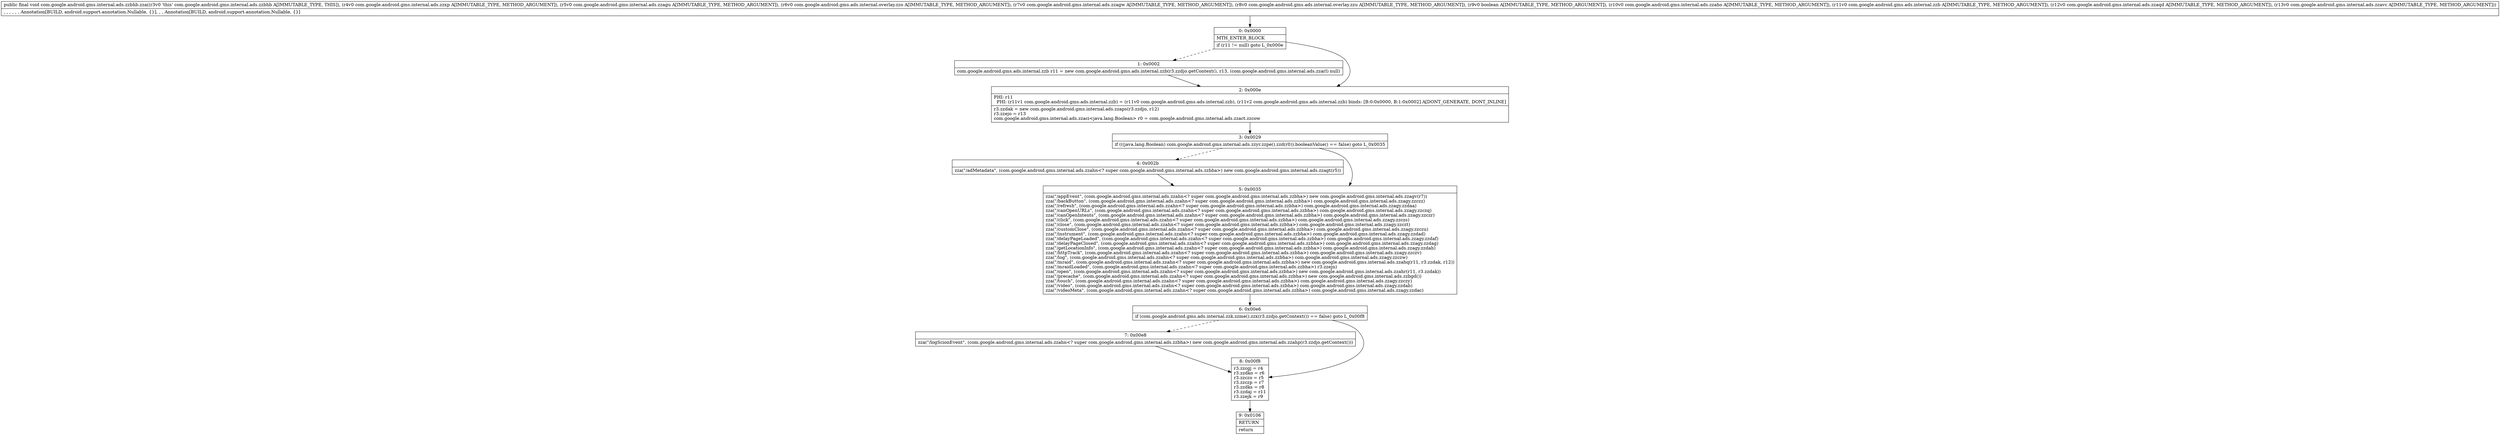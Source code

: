 digraph "CFG forcom.google.android.gms.internal.ads.zzbhb.zza(Lcom\/google\/android\/gms\/internal\/ads\/zzxp;Lcom\/google\/android\/gms\/internal\/ads\/zzagu;Lcom\/google\/android\/gms\/ads\/internal\/overlay\/zzo;Lcom\/google\/android\/gms\/internal\/ads\/zzagw;Lcom\/google\/android\/gms\/ads\/internal\/overlay\/zzu;ZLcom\/google\/android\/gms\/internal\/ads\/zzaho;Lcom\/google\/android\/gms\/ads\/internal\/zzb;Lcom\/google\/android\/gms\/internal\/ads\/zzaqd;Lcom\/google\/android\/gms\/internal\/ads\/zzavc;)V" {
Node_0 [shape=record,label="{0\:\ 0x0000|MTH_ENTER_BLOCK\l|if (r11 != null) goto L_0x000e\l}"];
Node_1 [shape=record,label="{1\:\ 0x0002|com.google.android.gms.ads.internal.zzb r11 = new com.google.android.gms.ads.internal.zzb(r3.zzdjo.getContext(), r13, (com.google.android.gms.internal.ads.zzarl) null)\l}"];
Node_2 [shape=record,label="{2\:\ 0x000e|PHI: r11 \l  PHI: (r11v1 com.google.android.gms.ads.internal.zzb) = (r11v0 com.google.android.gms.ads.internal.zzb), (r11v2 com.google.android.gms.ads.internal.zzb) binds: [B:0:0x0000, B:1:0x0002] A[DONT_GENERATE, DONT_INLINE]\l|r3.zzdak = new com.google.android.gms.internal.ads.zzaps(r3.zzdjo, r12)\lr3.zzejo = r13\lcom.google.android.gms.internal.ads.zzaci\<java.lang.Boolean\> r0 = com.google.android.gms.internal.ads.zzact.zzcow\l}"];
Node_3 [shape=record,label="{3\:\ 0x0029|if (((java.lang.Boolean) com.google.android.gms.internal.ads.zzyr.zzpe().zzd(r0)).booleanValue() == false) goto L_0x0035\l}"];
Node_4 [shape=record,label="{4\:\ 0x002b|zza(\"\/adMetadata\", (com.google.android.gms.internal.ads.zzahn\<? super com.google.android.gms.internal.ads.zzbha\>) new com.google.android.gms.internal.ads.zzagt(r5))\l}"];
Node_5 [shape=record,label="{5\:\ 0x0035|zza(\"\/appEvent\", (com.google.android.gms.internal.ads.zzahn\<? super com.google.android.gms.internal.ads.zzbha\>) new com.google.android.gms.internal.ads.zzagv(r7))\lzza(\"\/backButton\", (com.google.android.gms.internal.ads.zzahn\<? super com.google.android.gms.internal.ads.zzbha\>) com.google.android.gms.internal.ads.zzagy.zzczz)\lzza(\"\/refresh\", (com.google.android.gms.internal.ads.zzahn\<? super com.google.android.gms.internal.ads.zzbha\>) com.google.android.gms.internal.ads.zzagy.zzdaa)\lzza(\"\/canOpenURLs\", (com.google.android.gms.internal.ads.zzahn\<? super com.google.android.gms.internal.ads.zzbha\>) com.google.android.gms.internal.ads.zzagy.zzczq)\lzza(\"\/canOpenIntents\", (com.google.android.gms.internal.ads.zzahn\<? super com.google.android.gms.internal.ads.zzbha\>) com.google.android.gms.internal.ads.zzagy.zzczr)\lzza(\"\/click\", (com.google.android.gms.internal.ads.zzahn\<? super com.google.android.gms.internal.ads.zzbha\>) com.google.android.gms.internal.ads.zzagy.zzczs)\lzza(\"\/close\", (com.google.android.gms.internal.ads.zzahn\<? super com.google.android.gms.internal.ads.zzbha\>) com.google.android.gms.internal.ads.zzagy.zzczt)\lzza(\"\/customClose\", (com.google.android.gms.internal.ads.zzahn\<? super com.google.android.gms.internal.ads.zzbha\>) com.google.android.gms.internal.ads.zzagy.zzczu)\lzza(\"\/instrument\", (com.google.android.gms.internal.ads.zzahn\<? super com.google.android.gms.internal.ads.zzbha\>) com.google.android.gms.internal.ads.zzagy.zzdad)\lzza(\"\/delayPageLoaded\", (com.google.android.gms.internal.ads.zzahn\<? super com.google.android.gms.internal.ads.zzbha\>) com.google.android.gms.internal.ads.zzagy.zzdaf)\lzza(\"\/delayPageClosed\", (com.google.android.gms.internal.ads.zzahn\<? super com.google.android.gms.internal.ads.zzbha\>) com.google.android.gms.internal.ads.zzagy.zzdag)\lzza(\"\/getLocationInfo\", (com.google.android.gms.internal.ads.zzahn\<? super com.google.android.gms.internal.ads.zzbha\>) com.google.android.gms.internal.ads.zzagy.zzdah)\lzza(\"\/httpTrack\", (com.google.android.gms.internal.ads.zzahn\<? super com.google.android.gms.internal.ads.zzbha\>) com.google.android.gms.internal.ads.zzagy.zzczv)\lzza(\"\/log\", (com.google.android.gms.internal.ads.zzahn\<? super com.google.android.gms.internal.ads.zzbha\>) com.google.android.gms.internal.ads.zzagy.zzczw)\lzza(\"\/mraid\", (com.google.android.gms.internal.ads.zzahn\<? super com.google.android.gms.internal.ads.zzbha\>) new com.google.android.gms.internal.ads.zzahq(r11, r3.zzdak, r12))\lzza(\"\/mraidLoaded\", (com.google.android.gms.internal.ads.zzahn\<? super com.google.android.gms.internal.ads.zzbha\>) r3.zzejn)\lzza(\"\/open\", (com.google.android.gms.internal.ads.zzahn\<? super com.google.android.gms.internal.ads.zzbha\>) new com.google.android.gms.internal.ads.zzahr(r11, r3.zzdak))\lzza(\"\/precache\", (com.google.android.gms.internal.ads.zzahn\<? super com.google.android.gms.internal.ads.zzbha\>) new com.google.android.gms.internal.ads.zzbgd())\lzza(\"\/touch\", (com.google.android.gms.internal.ads.zzahn\<? super com.google.android.gms.internal.ads.zzbha\>) com.google.android.gms.internal.ads.zzagy.zzczy)\lzza(\"\/video\", (com.google.android.gms.internal.ads.zzahn\<? super com.google.android.gms.internal.ads.zzbha\>) com.google.android.gms.internal.ads.zzagy.zzdab)\lzza(\"\/videoMeta\", (com.google.android.gms.internal.ads.zzahn\<? super com.google.android.gms.internal.ads.zzbha\>) com.google.android.gms.internal.ads.zzagy.zzdac)\l}"];
Node_6 [shape=record,label="{6\:\ 0x00e6|if (com.google.android.gms.ads.internal.zzk.zzme().zzx(r3.zzdjo.getContext()) == false) goto L_0x00f8\l}"];
Node_7 [shape=record,label="{7\:\ 0x00e8|zza(\"\/logScionEvent\", (com.google.android.gms.internal.ads.zzahn\<? super com.google.android.gms.internal.ads.zzbha\>) new com.google.android.gms.internal.ads.zzahp(r3.zzdjo.getContext()))\l}"];
Node_8 [shape=record,label="{8\:\ 0x00f8|r3.zzcgj = r4\lr3.zzdko = r6\lr3.zzczo = r5\lr3.zzczp = r7\lr3.zzdks = r8\lr3.zzdaj = r11\lr3.zzejk = r9\l}"];
Node_9 [shape=record,label="{9\:\ 0x0106|RETURN\l|return\l}"];
MethodNode[shape=record,label="{public final void com.google.android.gms.internal.ads.zzbhb.zza((r3v0 'this' com.google.android.gms.internal.ads.zzbhb A[IMMUTABLE_TYPE, THIS]), (r4v0 com.google.android.gms.internal.ads.zzxp A[IMMUTABLE_TYPE, METHOD_ARGUMENT]), (r5v0 com.google.android.gms.internal.ads.zzagu A[IMMUTABLE_TYPE, METHOD_ARGUMENT]), (r6v0 com.google.android.gms.ads.internal.overlay.zzo A[IMMUTABLE_TYPE, METHOD_ARGUMENT]), (r7v0 com.google.android.gms.internal.ads.zzagw A[IMMUTABLE_TYPE, METHOD_ARGUMENT]), (r8v0 com.google.android.gms.ads.internal.overlay.zzu A[IMMUTABLE_TYPE, METHOD_ARGUMENT]), (r9v0 boolean A[IMMUTABLE_TYPE, METHOD_ARGUMENT]), (r10v0 com.google.android.gms.internal.ads.zzaho A[IMMUTABLE_TYPE, METHOD_ARGUMENT]), (r11v0 com.google.android.gms.ads.internal.zzb A[IMMUTABLE_TYPE, METHOD_ARGUMENT]), (r12v0 com.google.android.gms.internal.ads.zzaqd A[IMMUTABLE_TYPE, METHOD_ARGUMENT]), (r13v0 com.google.android.gms.internal.ads.zzavc A[IMMUTABLE_TYPE, METHOD_ARGUMENT]))  | , , , , , , Annotation[BUILD, android.support.annotation.Nullable, \{\}], , , Annotation[BUILD, android.support.annotation.Nullable, \{\}]\l}"];
MethodNode -> Node_0;
Node_0 -> Node_1[style=dashed];
Node_0 -> Node_2;
Node_1 -> Node_2;
Node_2 -> Node_3;
Node_3 -> Node_4[style=dashed];
Node_3 -> Node_5;
Node_4 -> Node_5;
Node_5 -> Node_6;
Node_6 -> Node_7[style=dashed];
Node_6 -> Node_8;
Node_7 -> Node_8;
Node_8 -> Node_9;
}

